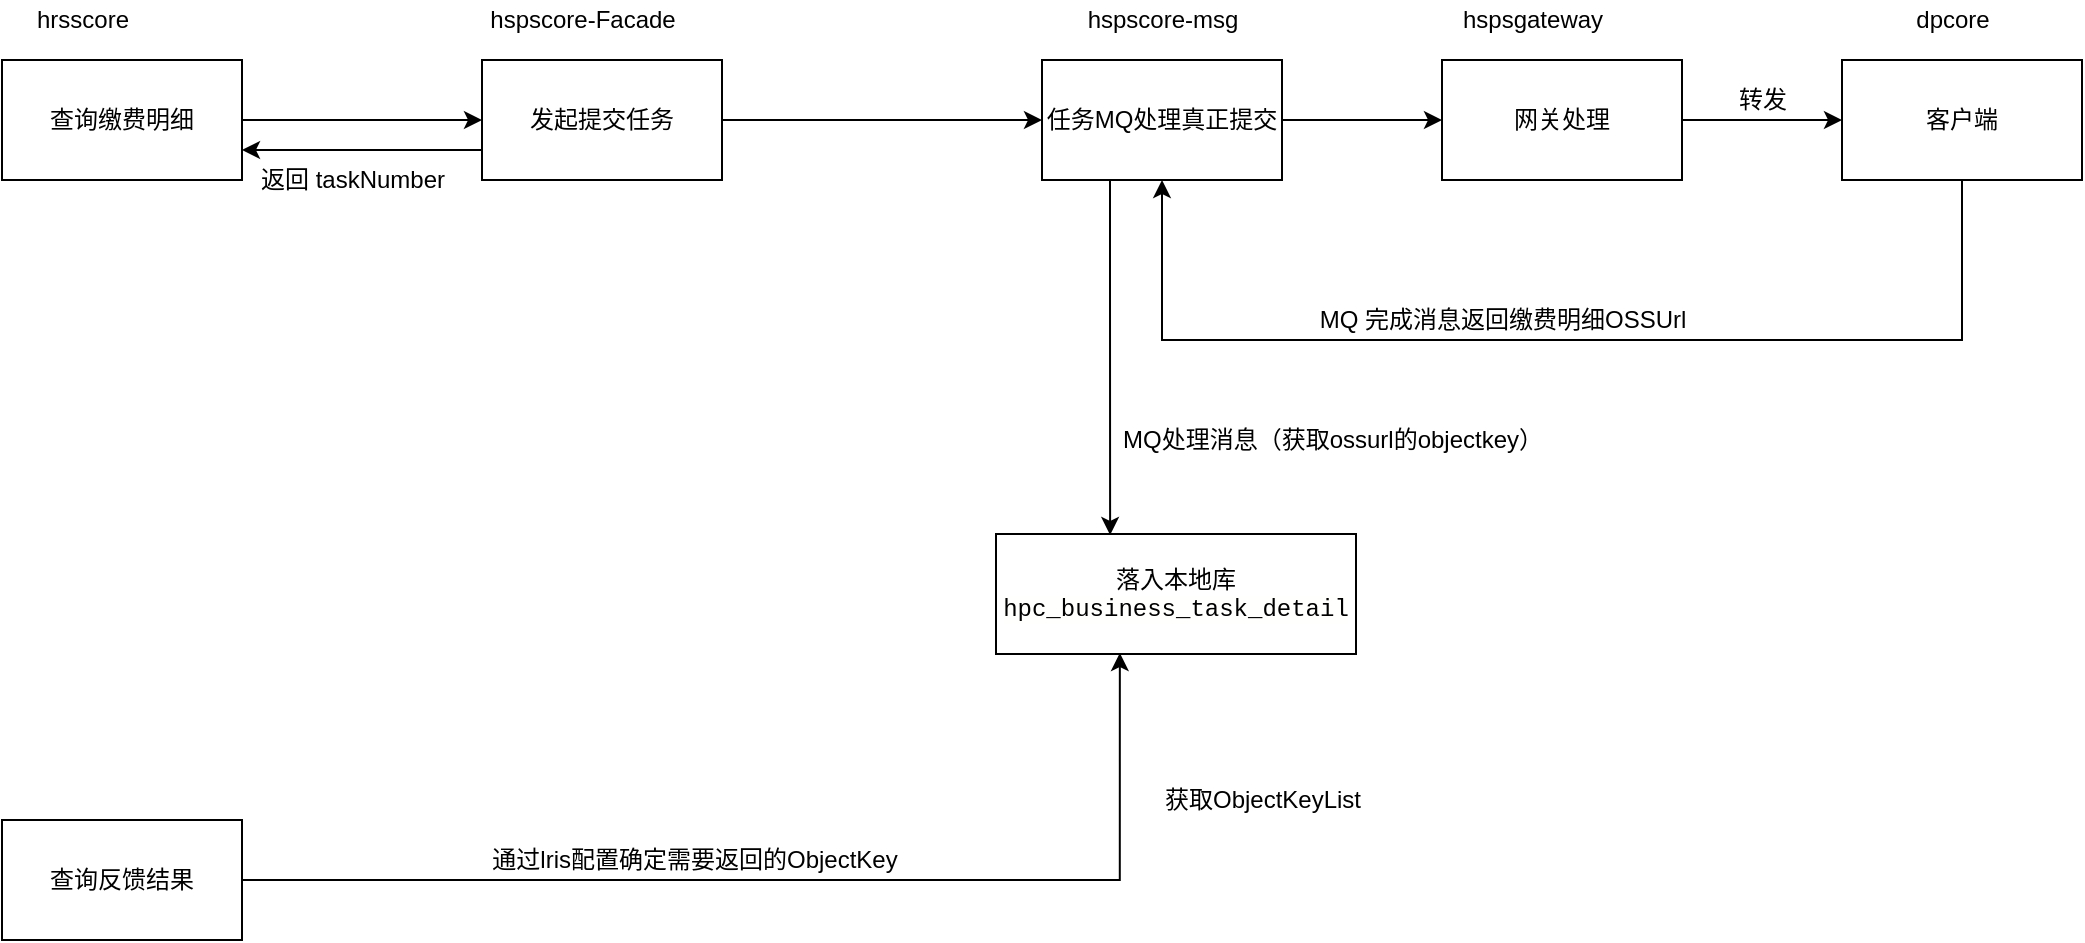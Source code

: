 <mxfile version="18.0.4" type="github">
  <diagram id="e0VjzzQqfvuQHf2shUBU" name="第 1 页">
    <mxGraphModel dx="2286" dy="850" grid="0" gridSize="10" guides="1" tooltips="1" connect="1" arrows="1" fold="1" page="0" pageScale="1" pageWidth="827" pageHeight="1169" math="0" shadow="0">
      <root>
        <mxCell id="0" />
        <mxCell id="1" parent="0" />
        <mxCell id="EklKHTHSB251qFAoLmv4-3" style="edgeStyle=orthogonalEdgeStyle;rounded=0;orthogonalLoop=1;jettySize=auto;html=1;entryX=0;entryY=0.5;entryDx=0;entryDy=0;" parent="1" source="EklKHTHSB251qFAoLmv4-1" target="EklKHTHSB251qFAoLmv4-2" edge="1">
          <mxGeometry relative="1" as="geometry" />
        </mxCell>
        <mxCell id="EklKHTHSB251qFAoLmv4-8" style="edgeStyle=orthogonalEdgeStyle;rounded=0;orthogonalLoop=1;jettySize=auto;html=1;entryX=1;entryY=0.75;entryDx=0;entryDy=0;" parent="1" source="EklKHTHSB251qFAoLmv4-1" target="EklKHTHSB251qFAoLmv4-4" edge="1">
          <mxGeometry relative="1" as="geometry">
            <Array as="points">
              <mxPoint x="-10" y="165" />
              <mxPoint x="-10" y="165" />
            </Array>
          </mxGeometry>
        </mxCell>
        <mxCell id="EklKHTHSB251qFAoLmv4-1" value="发起提交任务" style="rounded=0;whiteSpace=wrap;html=1;" parent="1" vertex="1">
          <mxGeometry x="20" y="120" width="120" height="60" as="geometry" />
        </mxCell>
        <mxCell id="EklKHTHSB251qFAoLmv4-11" value="" style="edgeStyle=orthogonalEdgeStyle;rounded=0;orthogonalLoop=1;jettySize=auto;html=1;" parent="1" source="EklKHTHSB251qFAoLmv4-2" target="EklKHTHSB251qFAoLmv4-10" edge="1">
          <mxGeometry relative="1" as="geometry" />
        </mxCell>
        <mxCell id="EklKHTHSB251qFAoLmv4-31" style="edgeStyle=orthogonalEdgeStyle;rounded=0;orthogonalLoop=1;jettySize=auto;html=1;entryX=0.317;entryY=0.008;entryDx=0;entryDy=0;entryPerimeter=0;" parent="1" source="EklKHTHSB251qFAoLmv4-2" target="EklKHTHSB251qFAoLmv4-24" edge="1">
          <mxGeometry relative="1" as="geometry">
            <Array as="points">
              <mxPoint x="334" y="230" />
              <mxPoint x="334" y="230" />
            </Array>
          </mxGeometry>
        </mxCell>
        <mxCell id="EklKHTHSB251qFAoLmv4-2" value="任务MQ处理真正提交" style="rounded=0;whiteSpace=wrap;html=1;" parent="1" vertex="1">
          <mxGeometry x="300" y="120" width="120" height="60" as="geometry" />
        </mxCell>
        <mxCell id="EklKHTHSB251qFAoLmv4-5" style="edgeStyle=orthogonalEdgeStyle;rounded=0;orthogonalLoop=1;jettySize=auto;html=1;entryX=0;entryY=0.5;entryDx=0;entryDy=0;" parent="1" source="EklKHTHSB251qFAoLmv4-4" target="EklKHTHSB251qFAoLmv4-1" edge="1">
          <mxGeometry relative="1" as="geometry" />
        </mxCell>
        <mxCell id="EklKHTHSB251qFAoLmv4-4" value="查询缴费明细" style="rounded=0;whiteSpace=wrap;html=1;" parent="1" vertex="1">
          <mxGeometry x="-220" y="120" width="120" height="60" as="geometry" />
        </mxCell>
        <mxCell id="EklKHTHSB251qFAoLmv4-9" value="返回 taskNumber" style="text;html=1;align=center;verticalAlign=middle;resizable=0;points=[];autosize=1;strokeColor=none;fillColor=none;" parent="1" vertex="1">
          <mxGeometry x="-100" y="170" width="110" height="20" as="geometry" />
        </mxCell>
        <mxCell id="EklKHTHSB251qFAoLmv4-13" value="" style="edgeStyle=orthogonalEdgeStyle;rounded=0;orthogonalLoop=1;jettySize=auto;html=1;" parent="1" source="EklKHTHSB251qFAoLmv4-10" target="EklKHTHSB251qFAoLmv4-12" edge="1">
          <mxGeometry relative="1" as="geometry" />
        </mxCell>
        <mxCell id="EklKHTHSB251qFAoLmv4-10" value="网关处理" style="whiteSpace=wrap;html=1;rounded=0;" parent="1" vertex="1">
          <mxGeometry x="500" y="120" width="120" height="60" as="geometry" />
        </mxCell>
        <mxCell id="EklKHTHSB251qFAoLmv4-19" style="edgeStyle=orthogonalEdgeStyle;rounded=0;orthogonalLoop=1;jettySize=auto;html=1;entryX=0.5;entryY=1;entryDx=0;entryDy=0;" parent="1" source="EklKHTHSB251qFAoLmv4-12" target="EklKHTHSB251qFAoLmv4-2" edge="1">
          <mxGeometry relative="1" as="geometry">
            <Array as="points">
              <mxPoint x="760" y="260" />
              <mxPoint x="360" y="260" />
            </Array>
          </mxGeometry>
        </mxCell>
        <mxCell id="EklKHTHSB251qFAoLmv4-12" value="客户端" style="whiteSpace=wrap;html=1;rounded=0;" parent="1" vertex="1">
          <mxGeometry x="700" y="120" width="120" height="60" as="geometry" />
        </mxCell>
        <mxCell id="EklKHTHSB251qFAoLmv4-14" value="转发" style="text;html=1;align=center;verticalAlign=middle;resizable=0;points=[];autosize=1;strokeColor=none;fillColor=none;" parent="1" vertex="1">
          <mxGeometry x="640" y="130" width="40" height="20" as="geometry" />
        </mxCell>
        <mxCell id="EklKHTHSB251qFAoLmv4-15" value="hspscore-Facade" style="text;html=1;align=center;verticalAlign=middle;resizable=0;points=[];autosize=1;strokeColor=none;fillColor=none;" parent="1" vertex="1">
          <mxGeometry x="15" y="90" width="110" height="20" as="geometry" />
        </mxCell>
        <mxCell id="EklKHTHSB251qFAoLmv4-16" value="hspscore-msg" style="text;html=1;align=center;verticalAlign=middle;resizable=0;points=[];autosize=1;strokeColor=none;fillColor=none;" parent="1" vertex="1">
          <mxGeometry x="315" y="90" width="90" height="20" as="geometry" />
        </mxCell>
        <mxCell id="EklKHTHSB251qFAoLmv4-17" value="hspsgateway" style="text;html=1;align=center;verticalAlign=middle;resizable=0;points=[];autosize=1;strokeColor=none;fillColor=none;" parent="1" vertex="1">
          <mxGeometry x="500" y="90" width="90" height="20" as="geometry" />
        </mxCell>
        <mxCell id="EklKHTHSB251qFAoLmv4-18" value="dpcore" style="text;html=1;align=center;verticalAlign=middle;resizable=0;points=[];autosize=1;strokeColor=none;fillColor=none;" parent="1" vertex="1">
          <mxGeometry x="730" y="90" width="50" height="20" as="geometry" />
        </mxCell>
        <mxCell id="EklKHTHSB251qFAoLmv4-20" value="MQ 完成消息返回缴费明细OSSUrl" style="text;html=1;align=center;verticalAlign=middle;resizable=0;points=[];autosize=1;strokeColor=none;fillColor=none;" parent="1" vertex="1">
          <mxGeometry x="430" y="240" width="200" height="20" as="geometry" />
        </mxCell>
        <mxCell id="EklKHTHSB251qFAoLmv4-23" value="MQ处理消息（获取ossurl的objectkey）" style="text;html=1;align=center;verticalAlign=middle;resizable=0;points=[];autosize=1;strokeColor=none;fillColor=none;" parent="1" vertex="1">
          <mxGeometry x="330" y="300" width="230" height="20" as="geometry" />
        </mxCell>
        <mxCell id="EklKHTHSB251qFAoLmv4-24" value="落入本地库&lt;span style=&quot;background-color: rgb(255 , 255 , 254) ; font-family: &amp;#34;menlo&amp;#34; , &amp;#34;monaco&amp;#34; , &amp;#34;courier new&amp;#34; , monospace&quot;&gt;hpc_business_task_detail&lt;/span&gt;" style="rounded=0;whiteSpace=wrap;html=1;" parent="1" vertex="1">
          <mxGeometry x="277" y="357" width="180" height="60" as="geometry" />
        </mxCell>
        <mxCell id="EklKHTHSB251qFAoLmv4-26" style="edgeStyle=orthogonalEdgeStyle;rounded=0;orthogonalLoop=1;jettySize=auto;html=1;entryX=0.344;entryY=0.992;entryDx=0;entryDy=0;entryPerimeter=0;" parent="1" source="EklKHTHSB251qFAoLmv4-25" target="EklKHTHSB251qFAoLmv4-24" edge="1">
          <mxGeometry relative="1" as="geometry">
            <mxPoint x="340" y="460" as="targetPoint" />
          </mxGeometry>
        </mxCell>
        <mxCell id="EklKHTHSB251qFAoLmv4-25" value="查询反馈结果" style="rounded=0;whiteSpace=wrap;html=1;" parent="1" vertex="1">
          <mxGeometry x="-220" y="500" width="120" height="60" as="geometry" />
        </mxCell>
        <mxCell id="EklKHTHSB251qFAoLmv4-27" value="通过lris配置确定需要返回的ObjectKey" style="text;html=1;align=center;verticalAlign=middle;resizable=0;points=[];autosize=1;strokeColor=none;fillColor=none;" parent="1" vertex="1">
          <mxGeometry x="19" y="511" width="213" height="18" as="geometry" />
        </mxCell>
        <mxCell id="EklKHTHSB251qFAoLmv4-28" value="获取ObjectKeyList" style="text;html=1;align=center;verticalAlign=middle;resizable=0;points=[];autosize=1;strokeColor=none;fillColor=none;" parent="1" vertex="1">
          <mxGeometry x="356" y="481" width="108" height="18" as="geometry" />
        </mxCell>
        <mxCell id="EklKHTHSB251qFAoLmv4-29" value="hrsscore" style="text;html=1;align=center;verticalAlign=middle;resizable=0;points=[];autosize=1;strokeColor=none;fillColor=none;" parent="1" vertex="1">
          <mxGeometry x="-210" y="90" width="60" height="20" as="geometry" />
        </mxCell>
      </root>
    </mxGraphModel>
  </diagram>
</mxfile>
